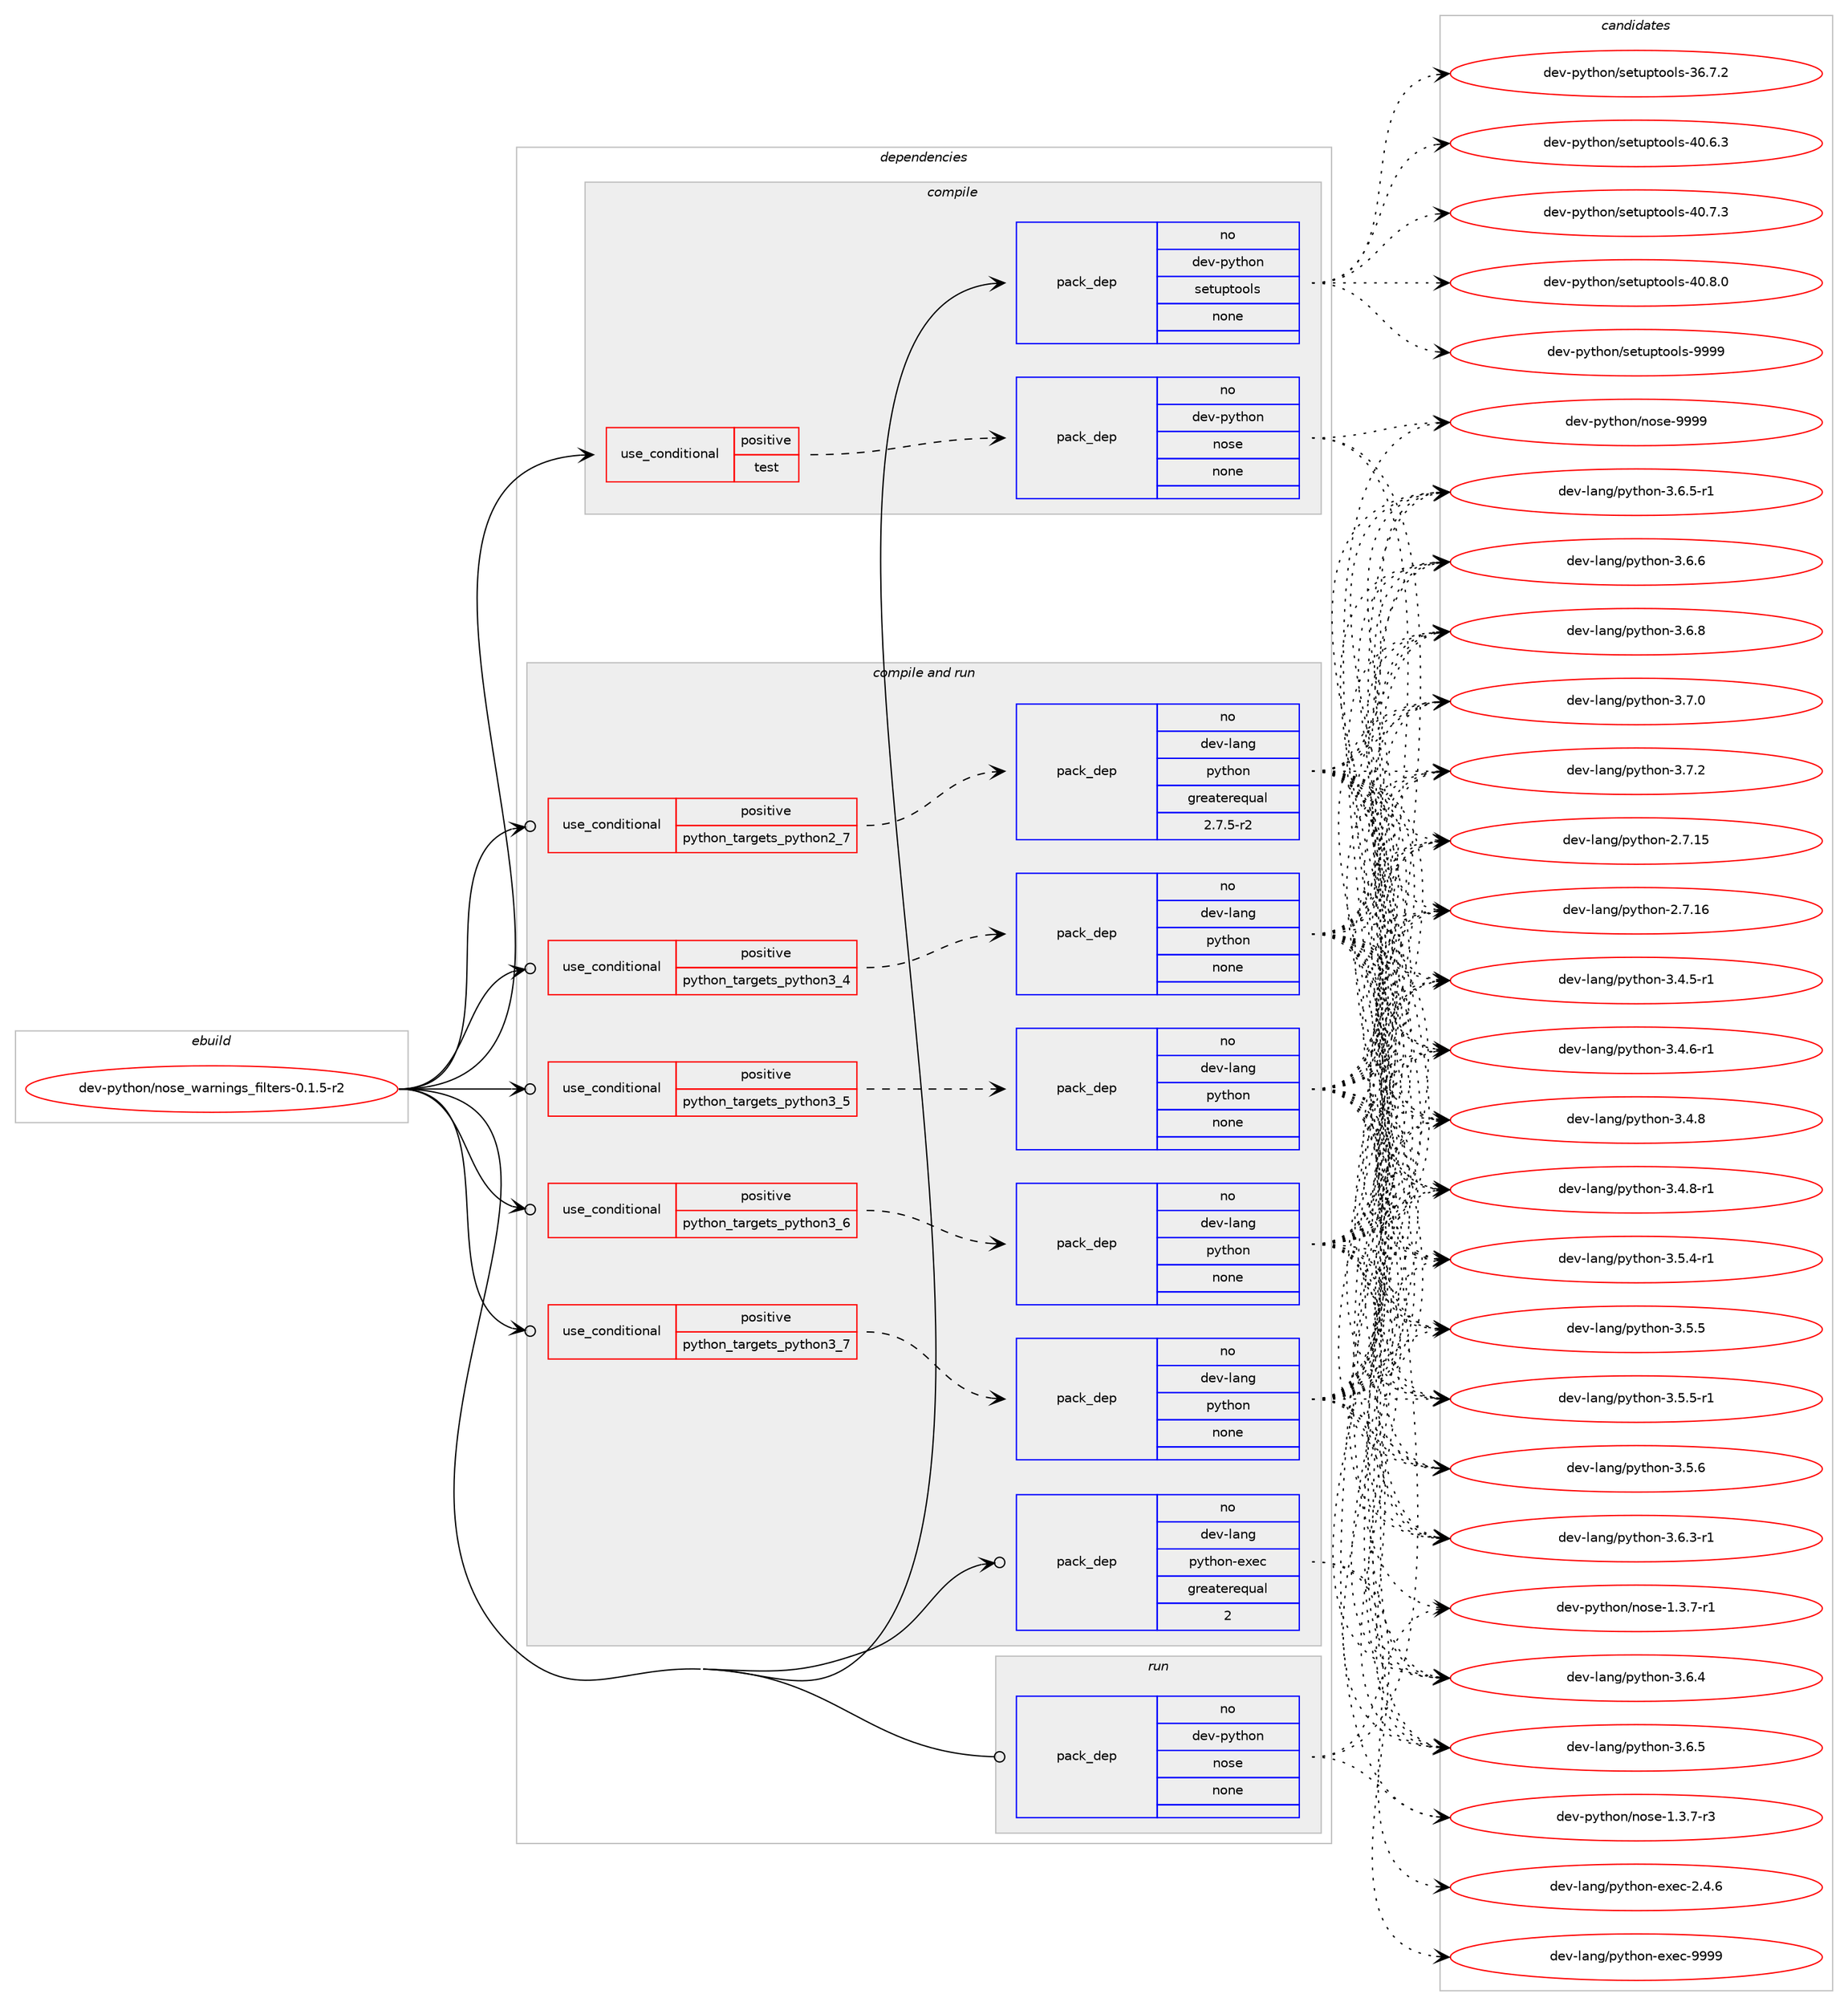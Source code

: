 digraph prolog {

# *************
# Graph options
# *************

newrank=true;
concentrate=true;
compound=true;
graph [rankdir=LR,fontname=Helvetica,fontsize=10,ranksep=1.5];#, ranksep=2.5, nodesep=0.2];
edge  [arrowhead=vee];
node  [fontname=Helvetica,fontsize=10];

# **********
# The ebuild
# **********

subgraph cluster_leftcol {
color=gray;
rank=same;
label=<<i>ebuild</i>>;
id [label="dev-python/nose_warnings_filters-0.1.5-r2", color=red, width=4, href="../dev-python/nose_warnings_filters-0.1.5-r2.svg"];
}

# ****************
# The dependencies
# ****************

subgraph cluster_midcol {
color=gray;
label=<<i>dependencies</i>>;
subgraph cluster_compile {
fillcolor="#eeeeee";
style=filled;
label=<<i>compile</i>>;
subgraph cond378234 {
dependency1421060 [label=<<TABLE BORDER="0" CELLBORDER="1" CELLSPACING="0" CELLPADDING="4"><TR><TD ROWSPAN="3" CELLPADDING="10">use_conditional</TD></TR><TR><TD>positive</TD></TR><TR><TD>test</TD></TR></TABLE>>, shape=none, color=red];
subgraph pack1019549 {
dependency1421061 [label=<<TABLE BORDER="0" CELLBORDER="1" CELLSPACING="0" CELLPADDING="4" WIDTH="220"><TR><TD ROWSPAN="6" CELLPADDING="30">pack_dep</TD></TR><TR><TD WIDTH="110">no</TD></TR><TR><TD>dev-python</TD></TR><TR><TD>nose</TD></TR><TR><TD>none</TD></TR><TR><TD></TD></TR></TABLE>>, shape=none, color=blue];
}
dependency1421060:e -> dependency1421061:w [weight=20,style="dashed",arrowhead="vee"];
}
id:e -> dependency1421060:w [weight=20,style="solid",arrowhead="vee"];
subgraph pack1019550 {
dependency1421062 [label=<<TABLE BORDER="0" CELLBORDER="1" CELLSPACING="0" CELLPADDING="4" WIDTH="220"><TR><TD ROWSPAN="6" CELLPADDING="30">pack_dep</TD></TR><TR><TD WIDTH="110">no</TD></TR><TR><TD>dev-python</TD></TR><TR><TD>setuptools</TD></TR><TR><TD>none</TD></TR><TR><TD></TD></TR></TABLE>>, shape=none, color=blue];
}
id:e -> dependency1421062:w [weight=20,style="solid",arrowhead="vee"];
}
subgraph cluster_compileandrun {
fillcolor="#eeeeee";
style=filled;
label=<<i>compile and run</i>>;
subgraph cond378235 {
dependency1421063 [label=<<TABLE BORDER="0" CELLBORDER="1" CELLSPACING="0" CELLPADDING="4"><TR><TD ROWSPAN="3" CELLPADDING="10">use_conditional</TD></TR><TR><TD>positive</TD></TR><TR><TD>python_targets_python2_7</TD></TR></TABLE>>, shape=none, color=red];
subgraph pack1019551 {
dependency1421064 [label=<<TABLE BORDER="0" CELLBORDER="1" CELLSPACING="0" CELLPADDING="4" WIDTH="220"><TR><TD ROWSPAN="6" CELLPADDING="30">pack_dep</TD></TR><TR><TD WIDTH="110">no</TD></TR><TR><TD>dev-lang</TD></TR><TR><TD>python</TD></TR><TR><TD>greaterequal</TD></TR><TR><TD>2.7.5-r2</TD></TR></TABLE>>, shape=none, color=blue];
}
dependency1421063:e -> dependency1421064:w [weight=20,style="dashed",arrowhead="vee"];
}
id:e -> dependency1421063:w [weight=20,style="solid",arrowhead="odotvee"];
subgraph cond378236 {
dependency1421065 [label=<<TABLE BORDER="0" CELLBORDER="1" CELLSPACING="0" CELLPADDING="4"><TR><TD ROWSPAN="3" CELLPADDING="10">use_conditional</TD></TR><TR><TD>positive</TD></TR><TR><TD>python_targets_python3_4</TD></TR></TABLE>>, shape=none, color=red];
subgraph pack1019552 {
dependency1421066 [label=<<TABLE BORDER="0" CELLBORDER="1" CELLSPACING="0" CELLPADDING="4" WIDTH="220"><TR><TD ROWSPAN="6" CELLPADDING="30">pack_dep</TD></TR><TR><TD WIDTH="110">no</TD></TR><TR><TD>dev-lang</TD></TR><TR><TD>python</TD></TR><TR><TD>none</TD></TR><TR><TD></TD></TR></TABLE>>, shape=none, color=blue];
}
dependency1421065:e -> dependency1421066:w [weight=20,style="dashed",arrowhead="vee"];
}
id:e -> dependency1421065:w [weight=20,style="solid",arrowhead="odotvee"];
subgraph cond378237 {
dependency1421067 [label=<<TABLE BORDER="0" CELLBORDER="1" CELLSPACING="0" CELLPADDING="4"><TR><TD ROWSPAN="3" CELLPADDING="10">use_conditional</TD></TR><TR><TD>positive</TD></TR><TR><TD>python_targets_python3_5</TD></TR></TABLE>>, shape=none, color=red];
subgraph pack1019553 {
dependency1421068 [label=<<TABLE BORDER="0" CELLBORDER="1" CELLSPACING="0" CELLPADDING="4" WIDTH="220"><TR><TD ROWSPAN="6" CELLPADDING="30">pack_dep</TD></TR><TR><TD WIDTH="110">no</TD></TR><TR><TD>dev-lang</TD></TR><TR><TD>python</TD></TR><TR><TD>none</TD></TR><TR><TD></TD></TR></TABLE>>, shape=none, color=blue];
}
dependency1421067:e -> dependency1421068:w [weight=20,style="dashed",arrowhead="vee"];
}
id:e -> dependency1421067:w [weight=20,style="solid",arrowhead="odotvee"];
subgraph cond378238 {
dependency1421069 [label=<<TABLE BORDER="0" CELLBORDER="1" CELLSPACING="0" CELLPADDING="4"><TR><TD ROWSPAN="3" CELLPADDING="10">use_conditional</TD></TR><TR><TD>positive</TD></TR><TR><TD>python_targets_python3_6</TD></TR></TABLE>>, shape=none, color=red];
subgraph pack1019554 {
dependency1421070 [label=<<TABLE BORDER="0" CELLBORDER="1" CELLSPACING="0" CELLPADDING="4" WIDTH="220"><TR><TD ROWSPAN="6" CELLPADDING="30">pack_dep</TD></TR><TR><TD WIDTH="110">no</TD></TR><TR><TD>dev-lang</TD></TR><TR><TD>python</TD></TR><TR><TD>none</TD></TR><TR><TD></TD></TR></TABLE>>, shape=none, color=blue];
}
dependency1421069:e -> dependency1421070:w [weight=20,style="dashed",arrowhead="vee"];
}
id:e -> dependency1421069:w [weight=20,style="solid",arrowhead="odotvee"];
subgraph cond378239 {
dependency1421071 [label=<<TABLE BORDER="0" CELLBORDER="1" CELLSPACING="0" CELLPADDING="4"><TR><TD ROWSPAN="3" CELLPADDING="10">use_conditional</TD></TR><TR><TD>positive</TD></TR><TR><TD>python_targets_python3_7</TD></TR></TABLE>>, shape=none, color=red];
subgraph pack1019555 {
dependency1421072 [label=<<TABLE BORDER="0" CELLBORDER="1" CELLSPACING="0" CELLPADDING="4" WIDTH="220"><TR><TD ROWSPAN="6" CELLPADDING="30">pack_dep</TD></TR><TR><TD WIDTH="110">no</TD></TR><TR><TD>dev-lang</TD></TR><TR><TD>python</TD></TR><TR><TD>none</TD></TR><TR><TD></TD></TR></TABLE>>, shape=none, color=blue];
}
dependency1421071:e -> dependency1421072:w [weight=20,style="dashed",arrowhead="vee"];
}
id:e -> dependency1421071:w [weight=20,style="solid",arrowhead="odotvee"];
subgraph pack1019556 {
dependency1421073 [label=<<TABLE BORDER="0" CELLBORDER="1" CELLSPACING="0" CELLPADDING="4" WIDTH="220"><TR><TD ROWSPAN="6" CELLPADDING="30">pack_dep</TD></TR><TR><TD WIDTH="110">no</TD></TR><TR><TD>dev-lang</TD></TR><TR><TD>python-exec</TD></TR><TR><TD>greaterequal</TD></TR><TR><TD>2</TD></TR></TABLE>>, shape=none, color=blue];
}
id:e -> dependency1421073:w [weight=20,style="solid",arrowhead="odotvee"];
}
subgraph cluster_run {
fillcolor="#eeeeee";
style=filled;
label=<<i>run</i>>;
subgraph pack1019557 {
dependency1421074 [label=<<TABLE BORDER="0" CELLBORDER="1" CELLSPACING="0" CELLPADDING="4" WIDTH="220"><TR><TD ROWSPAN="6" CELLPADDING="30">pack_dep</TD></TR><TR><TD WIDTH="110">no</TD></TR><TR><TD>dev-python</TD></TR><TR><TD>nose</TD></TR><TR><TD>none</TD></TR><TR><TD></TD></TR></TABLE>>, shape=none, color=blue];
}
id:e -> dependency1421074:w [weight=20,style="solid",arrowhead="odot"];
}
}

# **************
# The candidates
# **************

subgraph cluster_choices {
rank=same;
color=gray;
label=<<i>candidates</i>>;

subgraph choice1019549 {
color=black;
nodesep=1;
choice10010111845112121116104111110471101111151014549465146554511449 [label="dev-python/nose-1.3.7-r1", color=red, width=4,href="../dev-python/nose-1.3.7-r1.svg"];
choice10010111845112121116104111110471101111151014549465146554511451 [label="dev-python/nose-1.3.7-r3", color=red, width=4,href="../dev-python/nose-1.3.7-r3.svg"];
choice10010111845112121116104111110471101111151014557575757 [label="dev-python/nose-9999", color=red, width=4,href="../dev-python/nose-9999.svg"];
dependency1421061:e -> choice10010111845112121116104111110471101111151014549465146554511449:w [style=dotted,weight="100"];
dependency1421061:e -> choice10010111845112121116104111110471101111151014549465146554511451:w [style=dotted,weight="100"];
dependency1421061:e -> choice10010111845112121116104111110471101111151014557575757:w [style=dotted,weight="100"];
}
subgraph choice1019550 {
color=black;
nodesep=1;
choice100101118451121211161041111104711510111611711211611111110811545515446554650 [label="dev-python/setuptools-36.7.2", color=red, width=4,href="../dev-python/setuptools-36.7.2.svg"];
choice100101118451121211161041111104711510111611711211611111110811545524846544651 [label="dev-python/setuptools-40.6.3", color=red, width=4,href="../dev-python/setuptools-40.6.3.svg"];
choice100101118451121211161041111104711510111611711211611111110811545524846554651 [label="dev-python/setuptools-40.7.3", color=red, width=4,href="../dev-python/setuptools-40.7.3.svg"];
choice100101118451121211161041111104711510111611711211611111110811545524846564648 [label="dev-python/setuptools-40.8.0", color=red, width=4,href="../dev-python/setuptools-40.8.0.svg"];
choice10010111845112121116104111110471151011161171121161111111081154557575757 [label="dev-python/setuptools-9999", color=red, width=4,href="../dev-python/setuptools-9999.svg"];
dependency1421062:e -> choice100101118451121211161041111104711510111611711211611111110811545515446554650:w [style=dotted,weight="100"];
dependency1421062:e -> choice100101118451121211161041111104711510111611711211611111110811545524846544651:w [style=dotted,weight="100"];
dependency1421062:e -> choice100101118451121211161041111104711510111611711211611111110811545524846554651:w [style=dotted,weight="100"];
dependency1421062:e -> choice100101118451121211161041111104711510111611711211611111110811545524846564648:w [style=dotted,weight="100"];
dependency1421062:e -> choice10010111845112121116104111110471151011161171121161111111081154557575757:w [style=dotted,weight="100"];
}
subgraph choice1019551 {
color=black;
nodesep=1;
choice10010111845108971101034711212111610411111045504655464953 [label="dev-lang/python-2.7.15", color=red, width=4,href="../dev-lang/python-2.7.15.svg"];
choice10010111845108971101034711212111610411111045504655464954 [label="dev-lang/python-2.7.16", color=red, width=4,href="../dev-lang/python-2.7.16.svg"];
choice1001011184510897110103471121211161041111104551465246534511449 [label="dev-lang/python-3.4.5-r1", color=red, width=4,href="../dev-lang/python-3.4.5-r1.svg"];
choice1001011184510897110103471121211161041111104551465246544511449 [label="dev-lang/python-3.4.6-r1", color=red, width=4,href="../dev-lang/python-3.4.6-r1.svg"];
choice100101118451089711010347112121116104111110455146524656 [label="dev-lang/python-3.4.8", color=red, width=4,href="../dev-lang/python-3.4.8.svg"];
choice1001011184510897110103471121211161041111104551465246564511449 [label="dev-lang/python-3.4.8-r1", color=red, width=4,href="../dev-lang/python-3.4.8-r1.svg"];
choice1001011184510897110103471121211161041111104551465346524511449 [label="dev-lang/python-3.5.4-r1", color=red, width=4,href="../dev-lang/python-3.5.4-r1.svg"];
choice100101118451089711010347112121116104111110455146534653 [label="dev-lang/python-3.5.5", color=red, width=4,href="../dev-lang/python-3.5.5.svg"];
choice1001011184510897110103471121211161041111104551465346534511449 [label="dev-lang/python-3.5.5-r1", color=red, width=4,href="../dev-lang/python-3.5.5-r1.svg"];
choice100101118451089711010347112121116104111110455146534654 [label="dev-lang/python-3.5.6", color=red, width=4,href="../dev-lang/python-3.5.6.svg"];
choice1001011184510897110103471121211161041111104551465446514511449 [label="dev-lang/python-3.6.3-r1", color=red, width=4,href="../dev-lang/python-3.6.3-r1.svg"];
choice100101118451089711010347112121116104111110455146544652 [label="dev-lang/python-3.6.4", color=red, width=4,href="../dev-lang/python-3.6.4.svg"];
choice100101118451089711010347112121116104111110455146544653 [label="dev-lang/python-3.6.5", color=red, width=4,href="../dev-lang/python-3.6.5.svg"];
choice1001011184510897110103471121211161041111104551465446534511449 [label="dev-lang/python-3.6.5-r1", color=red, width=4,href="../dev-lang/python-3.6.5-r1.svg"];
choice100101118451089711010347112121116104111110455146544654 [label="dev-lang/python-3.6.6", color=red, width=4,href="../dev-lang/python-3.6.6.svg"];
choice100101118451089711010347112121116104111110455146544656 [label="dev-lang/python-3.6.8", color=red, width=4,href="../dev-lang/python-3.6.8.svg"];
choice100101118451089711010347112121116104111110455146554648 [label="dev-lang/python-3.7.0", color=red, width=4,href="../dev-lang/python-3.7.0.svg"];
choice100101118451089711010347112121116104111110455146554650 [label="dev-lang/python-3.7.2", color=red, width=4,href="../dev-lang/python-3.7.2.svg"];
dependency1421064:e -> choice10010111845108971101034711212111610411111045504655464953:w [style=dotted,weight="100"];
dependency1421064:e -> choice10010111845108971101034711212111610411111045504655464954:w [style=dotted,weight="100"];
dependency1421064:e -> choice1001011184510897110103471121211161041111104551465246534511449:w [style=dotted,weight="100"];
dependency1421064:e -> choice1001011184510897110103471121211161041111104551465246544511449:w [style=dotted,weight="100"];
dependency1421064:e -> choice100101118451089711010347112121116104111110455146524656:w [style=dotted,weight="100"];
dependency1421064:e -> choice1001011184510897110103471121211161041111104551465246564511449:w [style=dotted,weight="100"];
dependency1421064:e -> choice1001011184510897110103471121211161041111104551465346524511449:w [style=dotted,weight="100"];
dependency1421064:e -> choice100101118451089711010347112121116104111110455146534653:w [style=dotted,weight="100"];
dependency1421064:e -> choice1001011184510897110103471121211161041111104551465346534511449:w [style=dotted,weight="100"];
dependency1421064:e -> choice100101118451089711010347112121116104111110455146534654:w [style=dotted,weight="100"];
dependency1421064:e -> choice1001011184510897110103471121211161041111104551465446514511449:w [style=dotted,weight="100"];
dependency1421064:e -> choice100101118451089711010347112121116104111110455146544652:w [style=dotted,weight="100"];
dependency1421064:e -> choice100101118451089711010347112121116104111110455146544653:w [style=dotted,weight="100"];
dependency1421064:e -> choice1001011184510897110103471121211161041111104551465446534511449:w [style=dotted,weight="100"];
dependency1421064:e -> choice100101118451089711010347112121116104111110455146544654:w [style=dotted,weight="100"];
dependency1421064:e -> choice100101118451089711010347112121116104111110455146544656:w [style=dotted,weight="100"];
dependency1421064:e -> choice100101118451089711010347112121116104111110455146554648:w [style=dotted,weight="100"];
dependency1421064:e -> choice100101118451089711010347112121116104111110455146554650:w [style=dotted,weight="100"];
}
subgraph choice1019552 {
color=black;
nodesep=1;
choice10010111845108971101034711212111610411111045504655464953 [label="dev-lang/python-2.7.15", color=red, width=4,href="../dev-lang/python-2.7.15.svg"];
choice10010111845108971101034711212111610411111045504655464954 [label="dev-lang/python-2.7.16", color=red, width=4,href="../dev-lang/python-2.7.16.svg"];
choice1001011184510897110103471121211161041111104551465246534511449 [label="dev-lang/python-3.4.5-r1", color=red, width=4,href="../dev-lang/python-3.4.5-r1.svg"];
choice1001011184510897110103471121211161041111104551465246544511449 [label="dev-lang/python-3.4.6-r1", color=red, width=4,href="../dev-lang/python-3.4.6-r1.svg"];
choice100101118451089711010347112121116104111110455146524656 [label="dev-lang/python-3.4.8", color=red, width=4,href="../dev-lang/python-3.4.8.svg"];
choice1001011184510897110103471121211161041111104551465246564511449 [label="dev-lang/python-3.4.8-r1", color=red, width=4,href="../dev-lang/python-3.4.8-r1.svg"];
choice1001011184510897110103471121211161041111104551465346524511449 [label="dev-lang/python-3.5.4-r1", color=red, width=4,href="../dev-lang/python-3.5.4-r1.svg"];
choice100101118451089711010347112121116104111110455146534653 [label="dev-lang/python-3.5.5", color=red, width=4,href="../dev-lang/python-3.5.5.svg"];
choice1001011184510897110103471121211161041111104551465346534511449 [label="dev-lang/python-3.5.5-r1", color=red, width=4,href="../dev-lang/python-3.5.5-r1.svg"];
choice100101118451089711010347112121116104111110455146534654 [label="dev-lang/python-3.5.6", color=red, width=4,href="../dev-lang/python-3.5.6.svg"];
choice1001011184510897110103471121211161041111104551465446514511449 [label="dev-lang/python-3.6.3-r1", color=red, width=4,href="../dev-lang/python-3.6.3-r1.svg"];
choice100101118451089711010347112121116104111110455146544652 [label="dev-lang/python-3.6.4", color=red, width=4,href="../dev-lang/python-3.6.4.svg"];
choice100101118451089711010347112121116104111110455146544653 [label="dev-lang/python-3.6.5", color=red, width=4,href="../dev-lang/python-3.6.5.svg"];
choice1001011184510897110103471121211161041111104551465446534511449 [label="dev-lang/python-3.6.5-r1", color=red, width=4,href="../dev-lang/python-3.6.5-r1.svg"];
choice100101118451089711010347112121116104111110455146544654 [label="dev-lang/python-3.6.6", color=red, width=4,href="../dev-lang/python-3.6.6.svg"];
choice100101118451089711010347112121116104111110455146544656 [label="dev-lang/python-3.6.8", color=red, width=4,href="../dev-lang/python-3.6.8.svg"];
choice100101118451089711010347112121116104111110455146554648 [label="dev-lang/python-3.7.0", color=red, width=4,href="../dev-lang/python-3.7.0.svg"];
choice100101118451089711010347112121116104111110455146554650 [label="dev-lang/python-3.7.2", color=red, width=4,href="../dev-lang/python-3.7.2.svg"];
dependency1421066:e -> choice10010111845108971101034711212111610411111045504655464953:w [style=dotted,weight="100"];
dependency1421066:e -> choice10010111845108971101034711212111610411111045504655464954:w [style=dotted,weight="100"];
dependency1421066:e -> choice1001011184510897110103471121211161041111104551465246534511449:w [style=dotted,weight="100"];
dependency1421066:e -> choice1001011184510897110103471121211161041111104551465246544511449:w [style=dotted,weight="100"];
dependency1421066:e -> choice100101118451089711010347112121116104111110455146524656:w [style=dotted,weight="100"];
dependency1421066:e -> choice1001011184510897110103471121211161041111104551465246564511449:w [style=dotted,weight="100"];
dependency1421066:e -> choice1001011184510897110103471121211161041111104551465346524511449:w [style=dotted,weight="100"];
dependency1421066:e -> choice100101118451089711010347112121116104111110455146534653:w [style=dotted,weight="100"];
dependency1421066:e -> choice1001011184510897110103471121211161041111104551465346534511449:w [style=dotted,weight="100"];
dependency1421066:e -> choice100101118451089711010347112121116104111110455146534654:w [style=dotted,weight="100"];
dependency1421066:e -> choice1001011184510897110103471121211161041111104551465446514511449:w [style=dotted,weight="100"];
dependency1421066:e -> choice100101118451089711010347112121116104111110455146544652:w [style=dotted,weight="100"];
dependency1421066:e -> choice100101118451089711010347112121116104111110455146544653:w [style=dotted,weight="100"];
dependency1421066:e -> choice1001011184510897110103471121211161041111104551465446534511449:w [style=dotted,weight="100"];
dependency1421066:e -> choice100101118451089711010347112121116104111110455146544654:w [style=dotted,weight="100"];
dependency1421066:e -> choice100101118451089711010347112121116104111110455146544656:w [style=dotted,weight="100"];
dependency1421066:e -> choice100101118451089711010347112121116104111110455146554648:w [style=dotted,weight="100"];
dependency1421066:e -> choice100101118451089711010347112121116104111110455146554650:w [style=dotted,weight="100"];
}
subgraph choice1019553 {
color=black;
nodesep=1;
choice10010111845108971101034711212111610411111045504655464953 [label="dev-lang/python-2.7.15", color=red, width=4,href="../dev-lang/python-2.7.15.svg"];
choice10010111845108971101034711212111610411111045504655464954 [label="dev-lang/python-2.7.16", color=red, width=4,href="../dev-lang/python-2.7.16.svg"];
choice1001011184510897110103471121211161041111104551465246534511449 [label="dev-lang/python-3.4.5-r1", color=red, width=4,href="../dev-lang/python-3.4.5-r1.svg"];
choice1001011184510897110103471121211161041111104551465246544511449 [label="dev-lang/python-3.4.6-r1", color=red, width=4,href="../dev-lang/python-3.4.6-r1.svg"];
choice100101118451089711010347112121116104111110455146524656 [label="dev-lang/python-3.4.8", color=red, width=4,href="../dev-lang/python-3.4.8.svg"];
choice1001011184510897110103471121211161041111104551465246564511449 [label="dev-lang/python-3.4.8-r1", color=red, width=4,href="../dev-lang/python-3.4.8-r1.svg"];
choice1001011184510897110103471121211161041111104551465346524511449 [label="dev-lang/python-3.5.4-r1", color=red, width=4,href="../dev-lang/python-3.5.4-r1.svg"];
choice100101118451089711010347112121116104111110455146534653 [label="dev-lang/python-3.5.5", color=red, width=4,href="../dev-lang/python-3.5.5.svg"];
choice1001011184510897110103471121211161041111104551465346534511449 [label="dev-lang/python-3.5.5-r1", color=red, width=4,href="../dev-lang/python-3.5.5-r1.svg"];
choice100101118451089711010347112121116104111110455146534654 [label="dev-lang/python-3.5.6", color=red, width=4,href="../dev-lang/python-3.5.6.svg"];
choice1001011184510897110103471121211161041111104551465446514511449 [label="dev-lang/python-3.6.3-r1", color=red, width=4,href="../dev-lang/python-3.6.3-r1.svg"];
choice100101118451089711010347112121116104111110455146544652 [label="dev-lang/python-3.6.4", color=red, width=4,href="../dev-lang/python-3.6.4.svg"];
choice100101118451089711010347112121116104111110455146544653 [label="dev-lang/python-3.6.5", color=red, width=4,href="../dev-lang/python-3.6.5.svg"];
choice1001011184510897110103471121211161041111104551465446534511449 [label="dev-lang/python-3.6.5-r1", color=red, width=4,href="../dev-lang/python-3.6.5-r1.svg"];
choice100101118451089711010347112121116104111110455146544654 [label="dev-lang/python-3.6.6", color=red, width=4,href="../dev-lang/python-3.6.6.svg"];
choice100101118451089711010347112121116104111110455146544656 [label="dev-lang/python-3.6.8", color=red, width=4,href="../dev-lang/python-3.6.8.svg"];
choice100101118451089711010347112121116104111110455146554648 [label="dev-lang/python-3.7.0", color=red, width=4,href="../dev-lang/python-3.7.0.svg"];
choice100101118451089711010347112121116104111110455146554650 [label="dev-lang/python-3.7.2", color=red, width=4,href="../dev-lang/python-3.7.2.svg"];
dependency1421068:e -> choice10010111845108971101034711212111610411111045504655464953:w [style=dotted,weight="100"];
dependency1421068:e -> choice10010111845108971101034711212111610411111045504655464954:w [style=dotted,weight="100"];
dependency1421068:e -> choice1001011184510897110103471121211161041111104551465246534511449:w [style=dotted,weight="100"];
dependency1421068:e -> choice1001011184510897110103471121211161041111104551465246544511449:w [style=dotted,weight="100"];
dependency1421068:e -> choice100101118451089711010347112121116104111110455146524656:w [style=dotted,weight="100"];
dependency1421068:e -> choice1001011184510897110103471121211161041111104551465246564511449:w [style=dotted,weight="100"];
dependency1421068:e -> choice1001011184510897110103471121211161041111104551465346524511449:w [style=dotted,weight="100"];
dependency1421068:e -> choice100101118451089711010347112121116104111110455146534653:w [style=dotted,weight="100"];
dependency1421068:e -> choice1001011184510897110103471121211161041111104551465346534511449:w [style=dotted,weight="100"];
dependency1421068:e -> choice100101118451089711010347112121116104111110455146534654:w [style=dotted,weight="100"];
dependency1421068:e -> choice1001011184510897110103471121211161041111104551465446514511449:w [style=dotted,weight="100"];
dependency1421068:e -> choice100101118451089711010347112121116104111110455146544652:w [style=dotted,weight="100"];
dependency1421068:e -> choice100101118451089711010347112121116104111110455146544653:w [style=dotted,weight="100"];
dependency1421068:e -> choice1001011184510897110103471121211161041111104551465446534511449:w [style=dotted,weight="100"];
dependency1421068:e -> choice100101118451089711010347112121116104111110455146544654:w [style=dotted,weight="100"];
dependency1421068:e -> choice100101118451089711010347112121116104111110455146544656:w [style=dotted,weight="100"];
dependency1421068:e -> choice100101118451089711010347112121116104111110455146554648:w [style=dotted,weight="100"];
dependency1421068:e -> choice100101118451089711010347112121116104111110455146554650:w [style=dotted,weight="100"];
}
subgraph choice1019554 {
color=black;
nodesep=1;
choice10010111845108971101034711212111610411111045504655464953 [label="dev-lang/python-2.7.15", color=red, width=4,href="../dev-lang/python-2.7.15.svg"];
choice10010111845108971101034711212111610411111045504655464954 [label="dev-lang/python-2.7.16", color=red, width=4,href="../dev-lang/python-2.7.16.svg"];
choice1001011184510897110103471121211161041111104551465246534511449 [label="dev-lang/python-3.4.5-r1", color=red, width=4,href="../dev-lang/python-3.4.5-r1.svg"];
choice1001011184510897110103471121211161041111104551465246544511449 [label="dev-lang/python-3.4.6-r1", color=red, width=4,href="../dev-lang/python-3.4.6-r1.svg"];
choice100101118451089711010347112121116104111110455146524656 [label="dev-lang/python-3.4.8", color=red, width=4,href="../dev-lang/python-3.4.8.svg"];
choice1001011184510897110103471121211161041111104551465246564511449 [label="dev-lang/python-3.4.8-r1", color=red, width=4,href="../dev-lang/python-3.4.8-r1.svg"];
choice1001011184510897110103471121211161041111104551465346524511449 [label="dev-lang/python-3.5.4-r1", color=red, width=4,href="../dev-lang/python-3.5.4-r1.svg"];
choice100101118451089711010347112121116104111110455146534653 [label="dev-lang/python-3.5.5", color=red, width=4,href="../dev-lang/python-3.5.5.svg"];
choice1001011184510897110103471121211161041111104551465346534511449 [label="dev-lang/python-3.5.5-r1", color=red, width=4,href="../dev-lang/python-3.5.5-r1.svg"];
choice100101118451089711010347112121116104111110455146534654 [label="dev-lang/python-3.5.6", color=red, width=4,href="../dev-lang/python-3.5.6.svg"];
choice1001011184510897110103471121211161041111104551465446514511449 [label="dev-lang/python-3.6.3-r1", color=red, width=4,href="../dev-lang/python-3.6.3-r1.svg"];
choice100101118451089711010347112121116104111110455146544652 [label="dev-lang/python-3.6.4", color=red, width=4,href="../dev-lang/python-3.6.4.svg"];
choice100101118451089711010347112121116104111110455146544653 [label="dev-lang/python-3.6.5", color=red, width=4,href="../dev-lang/python-3.6.5.svg"];
choice1001011184510897110103471121211161041111104551465446534511449 [label="dev-lang/python-3.6.5-r1", color=red, width=4,href="../dev-lang/python-3.6.5-r1.svg"];
choice100101118451089711010347112121116104111110455146544654 [label="dev-lang/python-3.6.6", color=red, width=4,href="../dev-lang/python-3.6.6.svg"];
choice100101118451089711010347112121116104111110455146544656 [label="dev-lang/python-3.6.8", color=red, width=4,href="../dev-lang/python-3.6.8.svg"];
choice100101118451089711010347112121116104111110455146554648 [label="dev-lang/python-3.7.0", color=red, width=4,href="../dev-lang/python-3.7.0.svg"];
choice100101118451089711010347112121116104111110455146554650 [label="dev-lang/python-3.7.2", color=red, width=4,href="../dev-lang/python-3.7.2.svg"];
dependency1421070:e -> choice10010111845108971101034711212111610411111045504655464953:w [style=dotted,weight="100"];
dependency1421070:e -> choice10010111845108971101034711212111610411111045504655464954:w [style=dotted,weight="100"];
dependency1421070:e -> choice1001011184510897110103471121211161041111104551465246534511449:w [style=dotted,weight="100"];
dependency1421070:e -> choice1001011184510897110103471121211161041111104551465246544511449:w [style=dotted,weight="100"];
dependency1421070:e -> choice100101118451089711010347112121116104111110455146524656:w [style=dotted,weight="100"];
dependency1421070:e -> choice1001011184510897110103471121211161041111104551465246564511449:w [style=dotted,weight="100"];
dependency1421070:e -> choice1001011184510897110103471121211161041111104551465346524511449:w [style=dotted,weight="100"];
dependency1421070:e -> choice100101118451089711010347112121116104111110455146534653:w [style=dotted,weight="100"];
dependency1421070:e -> choice1001011184510897110103471121211161041111104551465346534511449:w [style=dotted,weight="100"];
dependency1421070:e -> choice100101118451089711010347112121116104111110455146534654:w [style=dotted,weight="100"];
dependency1421070:e -> choice1001011184510897110103471121211161041111104551465446514511449:w [style=dotted,weight="100"];
dependency1421070:e -> choice100101118451089711010347112121116104111110455146544652:w [style=dotted,weight="100"];
dependency1421070:e -> choice100101118451089711010347112121116104111110455146544653:w [style=dotted,weight="100"];
dependency1421070:e -> choice1001011184510897110103471121211161041111104551465446534511449:w [style=dotted,weight="100"];
dependency1421070:e -> choice100101118451089711010347112121116104111110455146544654:w [style=dotted,weight="100"];
dependency1421070:e -> choice100101118451089711010347112121116104111110455146544656:w [style=dotted,weight="100"];
dependency1421070:e -> choice100101118451089711010347112121116104111110455146554648:w [style=dotted,weight="100"];
dependency1421070:e -> choice100101118451089711010347112121116104111110455146554650:w [style=dotted,weight="100"];
}
subgraph choice1019555 {
color=black;
nodesep=1;
choice10010111845108971101034711212111610411111045504655464953 [label="dev-lang/python-2.7.15", color=red, width=4,href="../dev-lang/python-2.7.15.svg"];
choice10010111845108971101034711212111610411111045504655464954 [label="dev-lang/python-2.7.16", color=red, width=4,href="../dev-lang/python-2.7.16.svg"];
choice1001011184510897110103471121211161041111104551465246534511449 [label="dev-lang/python-3.4.5-r1", color=red, width=4,href="../dev-lang/python-3.4.5-r1.svg"];
choice1001011184510897110103471121211161041111104551465246544511449 [label="dev-lang/python-3.4.6-r1", color=red, width=4,href="../dev-lang/python-3.4.6-r1.svg"];
choice100101118451089711010347112121116104111110455146524656 [label="dev-lang/python-3.4.8", color=red, width=4,href="../dev-lang/python-3.4.8.svg"];
choice1001011184510897110103471121211161041111104551465246564511449 [label="dev-lang/python-3.4.8-r1", color=red, width=4,href="../dev-lang/python-3.4.8-r1.svg"];
choice1001011184510897110103471121211161041111104551465346524511449 [label="dev-lang/python-3.5.4-r1", color=red, width=4,href="../dev-lang/python-3.5.4-r1.svg"];
choice100101118451089711010347112121116104111110455146534653 [label="dev-lang/python-3.5.5", color=red, width=4,href="../dev-lang/python-3.5.5.svg"];
choice1001011184510897110103471121211161041111104551465346534511449 [label="dev-lang/python-3.5.5-r1", color=red, width=4,href="../dev-lang/python-3.5.5-r1.svg"];
choice100101118451089711010347112121116104111110455146534654 [label="dev-lang/python-3.5.6", color=red, width=4,href="../dev-lang/python-3.5.6.svg"];
choice1001011184510897110103471121211161041111104551465446514511449 [label="dev-lang/python-3.6.3-r1", color=red, width=4,href="../dev-lang/python-3.6.3-r1.svg"];
choice100101118451089711010347112121116104111110455146544652 [label="dev-lang/python-3.6.4", color=red, width=4,href="../dev-lang/python-3.6.4.svg"];
choice100101118451089711010347112121116104111110455146544653 [label="dev-lang/python-3.6.5", color=red, width=4,href="../dev-lang/python-3.6.5.svg"];
choice1001011184510897110103471121211161041111104551465446534511449 [label="dev-lang/python-3.6.5-r1", color=red, width=4,href="../dev-lang/python-3.6.5-r1.svg"];
choice100101118451089711010347112121116104111110455146544654 [label="dev-lang/python-3.6.6", color=red, width=4,href="../dev-lang/python-3.6.6.svg"];
choice100101118451089711010347112121116104111110455146544656 [label="dev-lang/python-3.6.8", color=red, width=4,href="../dev-lang/python-3.6.8.svg"];
choice100101118451089711010347112121116104111110455146554648 [label="dev-lang/python-3.7.0", color=red, width=4,href="../dev-lang/python-3.7.0.svg"];
choice100101118451089711010347112121116104111110455146554650 [label="dev-lang/python-3.7.2", color=red, width=4,href="../dev-lang/python-3.7.2.svg"];
dependency1421072:e -> choice10010111845108971101034711212111610411111045504655464953:w [style=dotted,weight="100"];
dependency1421072:e -> choice10010111845108971101034711212111610411111045504655464954:w [style=dotted,weight="100"];
dependency1421072:e -> choice1001011184510897110103471121211161041111104551465246534511449:w [style=dotted,weight="100"];
dependency1421072:e -> choice1001011184510897110103471121211161041111104551465246544511449:w [style=dotted,weight="100"];
dependency1421072:e -> choice100101118451089711010347112121116104111110455146524656:w [style=dotted,weight="100"];
dependency1421072:e -> choice1001011184510897110103471121211161041111104551465246564511449:w [style=dotted,weight="100"];
dependency1421072:e -> choice1001011184510897110103471121211161041111104551465346524511449:w [style=dotted,weight="100"];
dependency1421072:e -> choice100101118451089711010347112121116104111110455146534653:w [style=dotted,weight="100"];
dependency1421072:e -> choice1001011184510897110103471121211161041111104551465346534511449:w [style=dotted,weight="100"];
dependency1421072:e -> choice100101118451089711010347112121116104111110455146534654:w [style=dotted,weight="100"];
dependency1421072:e -> choice1001011184510897110103471121211161041111104551465446514511449:w [style=dotted,weight="100"];
dependency1421072:e -> choice100101118451089711010347112121116104111110455146544652:w [style=dotted,weight="100"];
dependency1421072:e -> choice100101118451089711010347112121116104111110455146544653:w [style=dotted,weight="100"];
dependency1421072:e -> choice1001011184510897110103471121211161041111104551465446534511449:w [style=dotted,weight="100"];
dependency1421072:e -> choice100101118451089711010347112121116104111110455146544654:w [style=dotted,weight="100"];
dependency1421072:e -> choice100101118451089711010347112121116104111110455146544656:w [style=dotted,weight="100"];
dependency1421072:e -> choice100101118451089711010347112121116104111110455146554648:w [style=dotted,weight="100"];
dependency1421072:e -> choice100101118451089711010347112121116104111110455146554650:w [style=dotted,weight="100"];
}
subgraph choice1019556 {
color=black;
nodesep=1;
choice1001011184510897110103471121211161041111104510112010199455046524654 [label="dev-lang/python-exec-2.4.6", color=red, width=4,href="../dev-lang/python-exec-2.4.6.svg"];
choice10010111845108971101034711212111610411111045101120101994557575757 [label="dev-lang/python-exec-9999", color=red, width=4,href="../dev-lang/python-exec-9999.svg"];
dependency1421073:e -> choice1001011184510897110103471121211161041111104510112010199455046524654:w [style=dotted,weight="100"];
dependency1421073:e -> choice10010111845108971101034711212111610411111045101120101994557575757:w [style=dotted,weight="100"];
}
subgraph choice1019557 {
color=black;
nodesep=1;
choice10010111845112121116104111110471101111151014549465146554511449 [label="dev-python/nose-1.3.7-r1", color=red, width=4,href="../dev-python/nose-1.3.7-r1.svg"];
choice10010111845112121116104111110471101111151014549465146554511451 [label="dev-python/nose-1.3.7-r3", color=red, width=4,href="../dev-python/nose-1.3.7-r3.svg"];
choice10010111845112121116104111110471101111151014557575757 [label="dev-python/nose-9999", color=red, width=4,href="../dev-python/nose-9999.svg"];
dependency1421074:e -> choice10010111845112121116104111110471101111151014549465146554511449:w [style=dotted,weight="100"];
dependency1421074:e -> choice10010111845112121116104111110471101111151014549465146554511451:w [style=dotted,weight="100"];
dependency1421074:e -> choice10010111845112121116104111110471101111151014557575757:w [style=dotted,weight="100"];
}
}

}
